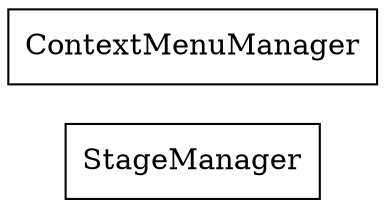 strict digraph class_diagram {
  rankdir=LR;
  TypeStageManager[
    label="StageManager",
    URL="StageManager.html",
    tooltip="com.sekati.managers.StageManager",
    shape="record"
  ];
  TypeContextMenuManager[
    label="ContextMenuManager",
    URL="ContextMenuManager.html",
    tooltip="com.sekati.managers.ContextMenuManager",
    shape="record"
  ];
}

